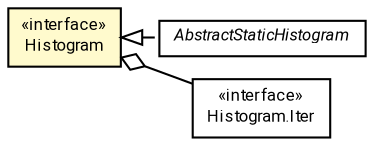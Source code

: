 #!/usr/local/bin/dot
#
# Class diagram 
# Generated by UMLGraph version R5_7_2-60-g0e99a6 (http://www.spinellis.gr/umlgraph/)
#

digraph G {
	graph [fontnames="svg"]
	edge [fontname="Roboto",fontsize=7,labelfontname="Roboto",labelfontsize=7,color="black"];
	node [fontname="Roboto",fontcolor="black",fontsize=8,shape=plaintext,margin=0,width=0,height=0];
	nodesep=0.15;
	ranksep=0.25;
	rankdir=LR;
	// de.lmu.ifi.dbs.elki.utilities.datastructures.histogram.AbstractStaticHistogram
	c5068042 [label=<<table title="de.lmu.ifi.dbs.elki.utilities.datastructures.histogram.AbstractStaticHistogram" border="0" cellborder="1" cellspacing="0" cellpadding="2" href="AbstractStaticHistogram.html" target="_parent">
		<tr><td><table border="0" cellspacing="0" cellpadding="1">
		<tr><td align="center" balign="center"> <font face="Roboto"><i>AbstractStaticHistogram</i></font> </td></tr>
		</table></td></tr>
		</table>>, URL="AbstractStaticHistogram.html"];
	// de.lmu.ifi.dbs.elki.utilities.datastructures.histogram.Histogram
	c5068047 [label=<<table title="de.lmu.ifi.dbs.elki.utilities.datastructures.histogram.Histogram" border="0" cellborder="1" cellspacing="0" cellpadding="2" bgcolor="lemonChiffon" href="Histogram.html" target="_parent">
		<tr><td><table border="0" cellspacing="0" cellpadding="1">
		<tr><td align="center" balign="center"> &#171;interface&#187; </td></tr>
		<tr><td align="center" balign="center"> <font face="Roboto">Histogram</font> </td></tr>
		</table></td></tr>
		</table>>, URL="Histogram.html"];
	// de.lmu.ifi.dbs.elki.utilities.datastructures.histogram.Histogram.Iter
	c5068048 [label=<<table title="de.lmu.ifi.dbs.elki.utilities.datastructures.histogram.Histogram.Iter" border="0" cellborder="1" cellspacing="0" cellpadding="2" href="Histogram.Iter.html" target="_parent">
		<tr><td><table border="0" cellspacing="0" cellpadding="1">
		<tr><td align="center" balign="center"> &#171;interface&#187; </td></tr>
		<tr><td align="center" balign="center"> <font face="Roboto">Histogram.Iter</font> </td></tr>
		</table></td></tr>
		</table>>, URL="Histogram.Iter.html"];
	// de.lmu.ifi.dbs.elki.utilities.datastructures.histogram.AbstractStaticHistogram implements de.lmu.ifi.dbs.elki.utilities.datastructures.histogram.Histogram
	c5068047 -> c5068042 [arrowtail=empty,style=dashed,dir=back,weight=9];
	// de.lmu.ifi.dbs.elki.utilities.datastructures.histogram.Histogram has de.lmu.ifi.dbs.elki.utilities.datastructures.histogram.Histogram.Iter
	c5068047 -> c5068048 [arrowhead=none,arrowtail=ediamond,dir=back,weight=4];
}

